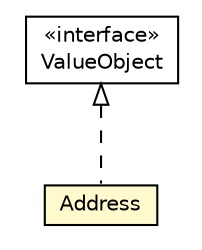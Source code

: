 #!/usr/local/bin/dot
#
# Class diagram 
# Generated by UMLGraph version R5_6_6-8-g8d7759 (http://www.umlgraph.org/)
#

digraph G {
	edge [fontname="Helvetica",fontsize=10,labelfontname="Helvetica",labelfontsize=10];
	node [fontname="Helvetica",fontsize=10,shape=plaintext];
	nodesep=0.25;
	ranksep=0.5;
	// org.dayatang.domain.ValueObject
	c23386 [label=<<table title="org.dayatang.domain.ValueObject" border="0" cellborder="1" cellspacing="0" cellpadding="2" port="p" href="../../../dayatang/domain/ValueObject.html">
		<tr><td><table border="0" cellspacing="0" cellpadding="1">
<tr><td align="center" balign="center"> &#171;interface&#187; </td></tr>
<tr><td align="center" balign="center"> ValueObject </td></tr>
		</table></td></tr>
		</table>>, URL="../../../dayatang/domain/ValueObject.html", fontname="Helvetica", fontcolor="black", fontsize=10.0];
	// org.dddlib.organisation.domain.Address
	c23637 [label=<<table title="org.dddlib.organisation.domain.Address" border="0" cellborder="1" cellspacing="0" cellpadding="2" port="p" bgcolor="lemonChiffon" href="./Address.html">
		<tr><td><table border="0" cellspacing="0" cellpadding="1">
<tr><td align="center" balign="center"> Address </td></tr>
		</table></td></tr>
		</table>>, URL="./Address.html", fontname="Helvetica", fontcolor="black", fontsize=10.0];
	//org.dddlib.organisation.domain.Address implements org.dayatang.domain.ValueObject
	c23386:p -> c23637:p [dir=back,arrowtail=empty,style=dashed];
}

